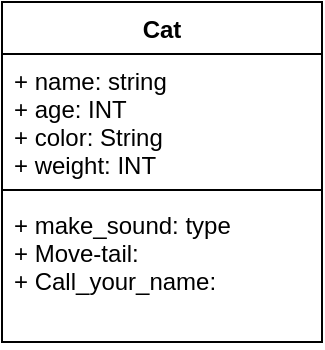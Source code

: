 <mxfile version="20.0.3" type="github" pages="2">
  <diagram id="C5RBs43oDa-KdzZeNtuy" name="Page-1">
    <mxGraphModel dx="882" dy="490" grid="1" gridSize="10" guides="1" tooltips="1" connect="1" arrows="1" fold="1" page="1" pageScale="1" pageWidth="827" pageHeight="1169" math="0" shadow="0">
      <root>
        <mxCell id="WIyWlLk6GJQsqaUBKTNV-0" />
        <mxCell id="WIyWlLk6GJQsqaUBKTNV-1" parent="WIyWlLk6GJQsqaUBKTNV-0" />
        <mxCell id="8fcwJM4ktUwS6kJRyAuU-2" value="Cat" style="swimlane;fontStyle=1;align=center;verticalAlign=top;childLayout=stackLayout;horizontal=1;startSize=26;horizontalStack=0;resizeParent=1;resizeParentMax=0;resizeLast=0;collapsible=1;marginBottom=0;" vertex="1" parent="WIyWlLk6GJQsqaUBKTNV-1">
          <mxGeometry x="240" y="110" width="160" height="170" as="geometry">
            <mxRectangle x="240" y="110" width="60" height="30" as="alternateBounds" />
          </mxGeometry>
        </mxCell>
        <mxCell id="8fcwJM4ktUwS6kJRyAuU-3" value="+ name: string&#xa;+ age: INT&#xa;+ color: String&#xa;+ weight: INT" style="text;strokeColor=none;fillColor=none;align=left;verticalAlign=top;spacingLeft=4;spacingRight=4;overflow=hidden;rotatable=0;points=[[0,0.5],[1,0.5]];portConstraint=eastwest;" vertex="1" parent="8fcwJM4ktUwS6kJRyAuU-2">
          <mxGeometry y="26" width="160" height="64" as="geometry" />
        </mxCell>
        <mxCell id="8fcwJM4ktUwS6kJRyAuU-4" value="" style="line;strokeWidth=1;fillColor=none;align=left;verticalAlign=middle;spacingTop=-1;spacingLeft=3;spacingRight=3;rotatable=0;labelPosition=right;points=[];portConstraint=eastwest;" vertex="1" parent="8fcwJM4ktUwS6kJRyAuU-2">
          <mxGeometry y="90" width="160" height="8" as="geometry" />
        </mxCell>
        <mxCell id="8fcwJM4ktUwS6kJRyAuU-5" value="+ make_sound: type&#xa;+ Move-tail:&#xa;+ Call_your_name: &#xa;&#xa;" style="text;strokeColor=none;fillColor=none;align=left;verticalAlign=top;spacingLeft=4;spacingRight=4;overflow=hidden;rotatable=0;points=[[0,0.5],[1,0.5]];portConstraint=eastwest;" vertex="1" parent="8fcwJM4ktUwS6kJRyAuU-2">
          <mxGeometry y="98" width="160" height="72" as="geometry" />
        </mxCell>
      </root>
    </mxGraphModel>
  </diagram>
  <diagram id="-QH5X1mi1BWGP1cjs1AM" name="Page-2">
    <mxGraphModel dx="1102" dy="613" grid="1" gridSize="10" guides="1" tooltips="1" connect="1" arrows="1" fold="1" page="1" pageScale="1" pageWidth="850" pageHeight="1100" math="0" shadow="0">
      <root>
        <mxCell id="0" />
        <mxCell id="1" parent="0" />
        <mxCell id="eC4khO-tA8u0rXJiFNge-1" value="Person" style="swimlane;fontStyle=2;align=center;verticalAlign=top;childLayout=stackLayout;horizontal=1;startSize=26;horizontalStack=0;resizeParent=1;resizeLast=0;collapsible=1;marginBottom=0;rounded=0;shadow=0;strokeWidth=1;" vertex="1" parent="1">
          <mxGeometry x="120" y="20" width="160" height="138" as="geometry">
            <mxRectangle x="230" y="140" width="160" height="26" as="alternateBounds" />
          </mxGeometry>
        </mxCell>
        <mxCell id="eC4khO-tA8u0rXJiFNge-2" value="Name" style="text;align=left;verticalAlign=top;spacingLeft=4;spacingRight=4;overflow=hidden;rotatable=0;points=[[0,0.5],[1,0.5]];portConstraint=eastwest;" vertex="1" parent="eC4khO-tA8u0rXJiFNge-1">
          <mxGeometry y="26" width="160" height="26" as="geometry" />
        </mxCell>
        <mxCell id="eC4khO-tA8u0rXJiFNge-3" value="Phone Number" style="text;align=left;verticalAlign=top;spacingLeft=4;spacingRight=4;overflow=hidden;rotatable=0;points=[[0,0.5],[1,0.5]];portConstraint=eastwest;rounded=0;shadow=0;html=0;" vertex="1" parent="eC4khO-tA8u0rXJiFNge-1">
          <mxGeometry y="52" width="160" height="26" as="geometry" />
        </mxCell>
        <mxCell id="eC4khO-tA8u0rXJiFNge-4" value="Email Address" style="text;align=left;verticalAlign=top;spacingLeft=4;spacingRight=4;overflow=hidden;rotatable=0;points=[[0,0.5],[1,0.5]];portConstraint=eastwest;rounded=0;shadow=0;html=0;" vertex="1" parent="eC4khO-tA8u0rXJiFNge-1">
          <mxGeometry y="78" width="160" height="26" as="geometry" />
        </mxCell>
        <mxCell id="eC4khO-tA8u0rXJiFNge-5" value="" style="line;html=1;strokeWidth=1;align=left;verticalAlign=middle;spacingTop=-1;spacingLeft=3;spacingRight=3;rotatable=0;labelPosition=right;points=[];portConstraint=eastwest;" vertex="1" parent="eC4khO-tA8u0rXJiFNge-1">
          <mxGeometry y="104" width="160" height="8" as="geometry" />
        </mxCell>
        <mxCell id="eC4khO-tA8u0rXJiFNge-6" value="Purchase Parking Pass" style="text;align=left;verticalAlign=top;spacingLeft=4;spacingRight=4;overflow=hidden;rotatable=0;points=[[0,0.5],[1,0.5]];portConstraint=eastwest;" vertex="1" parent="eC4khO-tA8u0rXJiFNge-1">
          <mxGeometry y="112" width="160" height="26" as="geometry" />
        </mxCell>
        <mxCell id="eC4khO-tA8u0rXJiFNge-7" value="Student" style="swimlane;fontStyle=0;align=center;verticalAlign=top;childLayout=stackLayout;horizontal=1;startSize=26;horizontalStack=0;resizeParent=1;resizeLast=0;collapsible=1;marginBottom=0;rounded=0;shadow=0;strokeWidth=1;" vertex="1" parent="1">
          <mxGeometry x="20" y="260" width="160" height="138" as="geometry">
            <mxRectangle x="130" y="380" width="160" height="26" as="alternateBounds" />
          </mxGeometry>
        </mxCell>
        <mxCell id="eC4khO-tA8u0rXJiFNge-8" value="Student Number" style="text;align=left;verticalAlign=top;spacingLeft=4;spacingRight=4;overflow=hidden;rotatable=0;points=[[0,0.5],[1,0.5]];portConstraint=eastwest;" vertex="1" parent="eC4khO-tA8u0rXJiFNge-7">
          <mxGeometry y="26" width="160" height="26" as="geometry" />
        </mxCell>
        <mxCell id="eC4khO-tA8u0rXJiFNge-9" value="Average Mark" style="text;align=left;verticalAlign=top;spacingLeft=4;spacingRight=4;overflow=hidden;rotatable=0;points=[[0,0.5],[1,0.5]];portConstraint=eastwest;rounded=0;shadow=0;html=0;" vertex="1" parent="eC4khO-tA8u0rXJiFNge-7">
          <mxGeometry y="52" width="160" height="26" as="geometry" />
        </mxCell>
        <mxCell id="eC4khO-tA8u0rXJiFNge-10" value="" style="line;html=1;strokeWidth=1;align=left;verticalAlign=middle;spacingTop=-1;spacingLeft=3;spacingRight=3;rotatable=0;labelPosition=right;points=[];portConstraint=eastwest;" vertex="1" parent="eC4khO-tA8u0rXJiFNge-7">
          <mxGeometry y="78" width="160" height="8" as="geometry" />
        </mxCell>
        <mxCell id="eC4khO-tA8u0rXJiFNge-11" value="Is Eligible To Enroll" style="text;align=left;verticalAlign=top;spacingLeft=4;spacingRight=4;overflow=hidden;rotatable=0;points=[[0,0.5],[1,0.5]];portConstraint=eastwest;fontStyle=4" vertex="1" parent="eC4khO-tA8u0rXJiFNge-7">
          <mxGeometry y="86" width="160" height="26" as="geometry" />
        </mxCell>
        <mxCell id="eC4khO-tA8u0rXJiFNge-12" value="Get Seminars Taken" style="text;align=left;verticalAlign=top;spacingLeft=4;spacingRight=4;overflow=hidden;rotatable=0;points=[[0,0.5],[1,0.5]];portConstraint=eastwest;" vertex="1" parent="eC4khO-tA8u0rXJiFNge-7">
          <mxGeometry y="112" width="160" height="26" as="geometry" />
        </mxCell>
        <mxCell id="eC4khO-tA8u0rXJiFNge-13" value="" style="endArrow=block;endSize=10;endFill=0;shadow=0;strokeWidth=1;rounded=0;edgeStyle=elbowEdgeStyle;elbow=vertical;" edge="1" parent="1" source="eC4khO-tA8u0rXJiFNge-7" target="eC4khO-tA8u0rXJiFNge-1">
          <mxGeometry width="160" relative="1" as="geometry">
            <mxPoint x="100" y="103" as="sourcePoint" />
            <mxPoint x="100" y="103" as="targetPoint" />
          </mxGeometry>
        </mxCell>
        <mxCell id="eC4khO-tA8u0rXJiFNge-14" value="Professor" style="swimlane;fontStyle=0;align=center;verticalAlign=top;childLayout=stackLayout;horizontal=1;startSize=26;horizontalStack=0;resizeParent=1;resizeLast=0;collapsible=1;marginBottom=0;rounded=0;shadow=0;strokeWidth=1;" vertex="1" parent="1">
          <mxGeometry x="230" y="260" width="160" height="70" as="geometry">
            <mxRectangle x="340" y="380" width="170" height="26" as="alternateBounds" />
          </mxGeometry>
        </mxCell>
        <mxCell id="eC4khO-tA8u0rXJiFNge-15" value="Salary" style="text;align=left;verticalAlign=top;spacingLeft=4;spacingRight=4;overflow=hidden;rotatable=0;points=[[0,0.5],[1,0.5]];portConstraint=eastwest;" vertex="1" parent="eC4khO-tA8u0rXJiFNge-14">
          <mxGeometry y="26" width="160" height="26" as="geometry" />
        </mxCell>
        <mxCell id="eC4khO-tA8u0rXJiFNge-16" value="" style="line;html=1;strokeWidth=1;align=left;verticalAlign=middle;spacingTop=-1;spacingLeft=3;spacingRight=3;rotatable=0;labelPosition=right;points=[];portConstraint=eastwest;" vertex="1" parent="eC4khO-tA8u0rXJiFNge-14">
          <mxGeometry y="52" width="160" height="8" as="geometry" />
        </mxCell>
        <mxCell id="eC4khO-tA8u0rXJiFNge-17" value="" style="endArrow=block;endSize=10;endFill=0;shadow=0;strokeWidth=1;rounded=0;edgeStyle=elbowEdgeStyle;elbow=vertical;" edge="1" parent="1" source="eC4khO-tA8u0rXJiFNge-14" target="eC4khO-tA8u0rXJiFNge-1">
          <mxGeometry width="160" relative="1" as="geometry">
            <mxPoint x="110" y="273" as="sourcePoint" />
            <mxPoint x="210" y="171" as="targetPoint" />
          </mxGeometry>
        </mxCell>
        <mxCell id="eC4khO-tA8u0rXJiFNge-18" value="Address" style="swimlane;fontStyle=0;align=center;verticalAlign=top;childLayout=stackLayout;horizontal=1;startSize=26;horizontalStack=0;resizeParent=1;resizeLast=0;collapsible=1;marginBottom=0;rounded=0;shadow=0;strokeWidth=1;" vertex="1" parent="1">
          <mxGeometry x="408" y="20" width="160" height="216" as="geometry">
            <mxRectangle x="550" y="140" width="160" height="26" as="alternateBounds" />
          </mxGeometry>
        </mxCell>
        <mxCell id="eC4khO-tA8u0rXJiFNge-19" value="Street" style="text;align=left;verticalAlign=top;spacingLeft=4;spacingRight=4;overflow=hidden;rotatable=0;points=[[0,0.5],[1,0.5]];portConstraint=eastwest;" vertex="1" parent="eC4khO-tA8u0rXJiFNge-18">
          <mxGeometry y="26" width="160" height="26" as="geometry" />
        </mxCell>
        <mxCell id="eC4khO-tA8u0rXJiFNge-20" value="City" style="text;align=left;verticalAlign=top;spacingLeft=4;spacingRight=4;overflow=hidden;rotatable=0;points=[[0,0.5],[1,0.5]];portConstraint=eastwest;rounded=0;shadow=0;html=0;" vertex="1" parent="eC4khO-tA8u0rXJiFNge-18">
          <mxGeometry y="52" width="160" height="26" as="geometry" />
        </mxCell>
        <mxCell id="eC4khO-tA8u0rXJiFNge-21" value="State" style="text;align=left;verticalAlign=top;spacingLeft=4;spacingRight=4;overflow=hidden;rotatable=0;points=[[0,0.5],[1,0.5]];portConstraint=eastwest;rounded=0;shadow=0;html=0;" vertex="1" parent="eC4khO-tA8u0rXJiFNge-18">
          <mxGeometry y="78" width="160" height="26" as="geometry" />
        </mxCell>
        <mxCell id="eC4khO-tA8u0rXJiFNge-22" value="Postal Code" style="text;align=left;verticalAlign=top;spacingLeft=4;spacingRight=4;overflow=hidden;rotatable=0;points=[[0,0.5],[1,0.5]];portConstraint=eastwest;rounded=0;shadow=0;html=0;" vertex="1" parent="eC4khO-tA8u0rXJiFNge-18">
          <mxGeometry y="104" width="160" height="26" as="geometry" />
        </mxCell>
        <mxCell id="eC4khO-tA8u0rXJiFNge-23" value="Country" style="text;align=left;verticalAlign=top;spacingLeft=4;spacingRight=4;overflow=hidden;rotatable=0;points=[[0,0.5],[1,0.5]];portConstraint=eastwest;rounded=0;shadow=0;html=0;" vertex="1" parent="eC4khO-tA8u0rXJiFNge-18">
          <mxGeometry y="130" width="160" height="26" as="geometry" />
        </mxCell>
        <mxCell id="eC4khO-tA8u0rXJiFNge-24" value="" style="line;html=1;strokeWidth=1;align=left;verticalAlign=middle;spacingTop=-1;spacingLeft=3;spacingRight=3;rotatable=0;labelPosition=right;points=[];portConstraint=eastwest;" vertex="1" parent="eC4khO-tA8u0rXJiFNge-18">
          <mxGeometry y="156" width="160" height="8" as="geometry" />
        </mxCell>
        <mxCell id="eC4khO-tA8u0rXJiFNge-25" value="Validate" style="text;align=left;verticalAlign=top;spacingLeft=4;spacingRight=4;overflow=hidden;rotatable=0;points=[[0,0.5],[1,0.5]];portConstraint=eastwest;" vertex="1" parent="eC4khO-tA8u0rXJiFNge-18">
          <mxGeometry y="164" width="160" height="26" as="geometry" />
        </mxCell>
        <mxCell id="eC4khO-tA8u0rXJiFNge-26" value="Output As Label" style="text;align=left;verticalAlign=top;spacingLeft=4;spacingRight=4;overflow=hidden;rotatable=0;points=[[0,0.5],[1,0.5]];portConstraint=eastwest;" vertex="1" parent="eC4khO-tA8u0rXJiFNge-18">
          <mxGeometry y="190" width="160" height="26" as="geometry" />
        </mxCell>
        <mxCell id="eC4khO-tA8u0rXJiFNge-27" value="" style="endArrow=open;shadow=0;strokeWidth=1;rounded=0;endFill=1;edgeStyle=elbowEdgeStyle;elbow=vertical;" edge="1" parent="1" source="eC4khO-tA8u0rXJiFNge-1" target="eC4khO-tA8u0rXJiFNge-18">
          <mxGeometry x="0.5" y="41" relative="1" as="geometry">
            <mxPoint x="280" y="92" as="sourcePoint" />
            <mxPoint x="440" y="92" as="targetPoint" />
            <mxPoint x="-40" y="32" as="offset" />
          </mxGeometry>
        </mxCell>
        <mxCell id="eC4khO-tA8u0rXJiFNge-28" value="0..1" style="resizable=0;align=left;verticalAlign=bottom;labelBackgroundColor=none;fontSize=12;" connectable="0" vertex="1" parent="eC4khO-tA8u0rXJiFNge-27">
          <mxGeometry x="-1" relative="1" as="geometry">
            <mxPoint y="4" as="offset" />
          </mxGeometry>
        </mxCell>
        <mxCell id="eC4khO-tA8u0rXJiFNge-29" value="1" style="resizable=0;align=right;verticalAlign=bottom;labelBackgroundColor=none;fontSize=12;" connectable="0" vertex="1" parent="eC4khO-tA8u0rXJiFNge-27">
          <mxGeometry x="1" relative="1" as="geometry">
            <mxPoint x="-7" y="4" as="offset" />
          </mxGeometry>
        </mxCell>
        <mxCell id="eC4khO-tA8u0rXJiFNge-30" value="lives at" style="text;html=1;resizable=0;points=[];;align=center;verticalAlign=middle;labelBackgroundColor=none;rounded=0;shadow=0;strokeWidth=1;fontSize=12;" vertex="1" connectable="0" parent="eC4khO-tA8u0rXJiFNge-27">
          <mxGeometry x="0.5" y="49" relative="1" as="geometry">
            <mxPoint x="-38" y="40" as="offset" />
          </mxGeometry>
        </mxCell>
      </root>
    </mxGraphModel>
  </diagram>
</mxfile>
